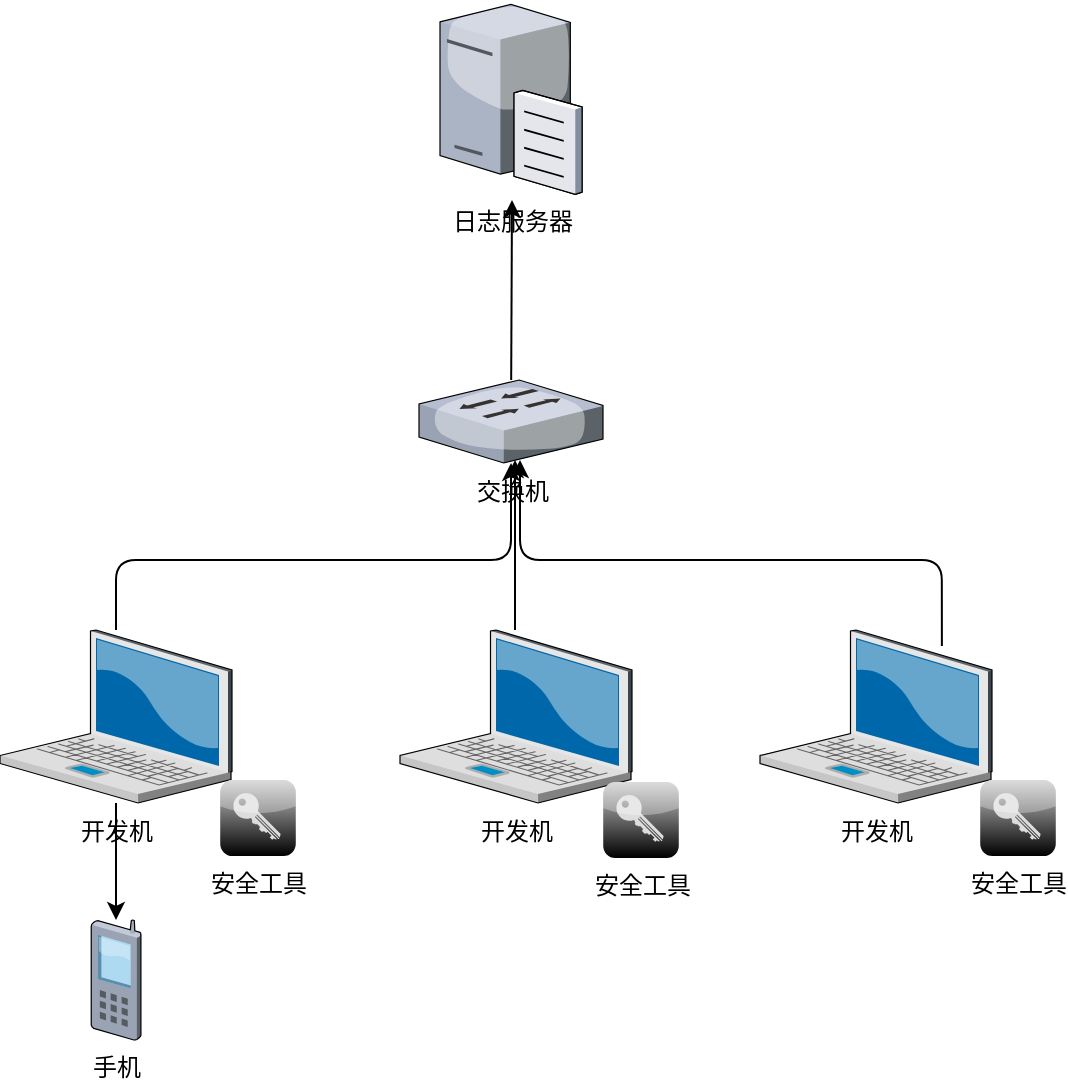 <mxfile version="14.2.7" type="github">
  <diagram name="Page-1" id="822b0af5-4adb-64df-f703-e8dfc1f81529">
    <mxGraphModel dx="322" dy="794" grid="1" gridSize="10" guides="1" tooltips="1" connect="1" arrows="1" fold="1" page="1" pageScale="1" pageWidth="1100" pageHeight="850" background="#ffffff" math="0" shadow="0">
      <root>
        <mxCell id="0" />
        <mxCell id="1" parent="0" />
        <mxCell id="7d933b09d9755ecc-5" value="日志服务器" style="verticalLabelPosition=bottom;aspect=fixed;html=1;verticalAlign=top;strokeColor=none;shape=mxgraph.citrix.file_server;rounded=0;shadow=0;comic=0;fontFamily=Verdana;" parent="1" vertex="1">
          <mxGeometry x="1460" y="110" width="71" height="97" as="geometry" />
        </mxCell>
        <mxCell id="qxqGiYVcBU2rSHE7fj82-1" value="开发机" style="verticalLabelPosition=bottom;aspect=fixed;html=1;verticalAlign=top;strokeColor=none;align=center;outlineConnect=0;shape=mxgraph.citrix.laptop_2;" parent="1" vertex="1">
          <mxGeometry x="1240" y="425" width="116" height="86.5" as="geometry" />
        </mxCell>
        <mxCell id="qxqGiYVcBU2rSHE7fj82-2" value="手机" style="verticalLabelPosition=bottom;aspect=fixed;html=1;verticalAlign=top;strokeColor=none;align=center;outlineConnect=0;shape=mxgraph.citrix.cell_phone;" parent="1" vertex="1">
          <mxGeometry x="1285.5" y="570" width="25" height="60" as="geometry" />
        </mxCell>
        <mxCell id="qxqGiYVcBU2rSHE7fj82-3" value="交换机" style="verticalLabelPosition=bottom;aspect=fixed;html=1;verticalAlign=top;strokeColor=none;align=center;outlineConnect=0;shape=mxgraph.citrix.switch;" parent="1" vertex="1">
          <mxGeometry x="1449.5" y="300" width="92" height="41.5" as="geometry" />
        </mxCell>
        <mxCell id="qxqGiYVcBU2rSHE7fj82-5" value="" style="edgeStyle=elbowEdgeStyle;elbow=vertical;endArrow=classic;html=1;" parent="1" source="qxqGiYVcBU2rSHE7fj82-1" target="qxqGiYVcBU2rSHE7fj82-3" edge="1">
          <mxGeometry width="50" height="50" relative="1" as="geometry">
            <mxPoint x="1330" y="440" as="sourcePoint" />
            <mxPoint x="1380" y="390" as="targetPoint" />
            <Array as="points">
              <mxPoint x="1400" y="390" />
            </Array>
          </mxGeometry>
        </mxCell>
        <mxCell id="qxqGiYVcBU2rSHE7fj82-10" value="" style="endArrow=classic;html=1;" parent="1" source="qxqGiYVcBU2rSHE7fj82-3" edge="1">
          <mxGeometry width="50" height="50" relative="1" as="geometry">
            <mxPoint x="1190" y="460" as="sourcePoint" />
            <mxPoint x="1496" y="210" as="targetPoint" />
          </mxGeometry>
        </mxCell>
        <mxCell id="qxqGiYVcBU2rSHE7fj82-13" value="" style="endArrow=classic;html=1;" parent="1" source="qxqGiYVcBU2rSHE7fj82-1" target="qxqGiYVcBU2rSHE7fj82-2" edge="1">
          <mxGeometry width="50" height="50" relative="1" as="geometry">
            <mxPoint x="1180" y="240" as="sourcePoint" />
            <mxPoint x="1130" y="290" as="targetPoint" />
          </mxGeometry>
        </mxCell>
        <mxCell id="qxqGiYVcBU2rSHE7fj82-14" value="开发机" style="verticalLabelPosition=bottom;aspect=fixed;html=1;verticalAlign=top;strokeColor=none;align=center;outlineConnect=0;shape=mxgraph.citrix.laptop_2;" parent="1" vertex="1">
          <mxGeometry x="1440" y="425" width="116" height="86.5" as="geometry" />
        </mxCell>
        <mxCell id="qxqGiYVcBU2rSHE7fj82-15" value="开发机" style="verticalLabelPosition=bottom;aspect=fixed;html=1;verticalAlign=top;strokeColor=none;align=center;outlineConnect=0;shape=mxgraph.citrix.laptop_2;" parent="1" vertex="1">
          <mxGeometry x="1620" y="425" width="116" height="86.5" as="geometry" />
        </mxCell>
        <mxCell id="qxqGiYVcBU2rSHE7fj82-18" value="" style="edgeStyle=segmentEdgeStyle;endArrow=classic;html=1;" parent="1" edge="1">
          <mxGeometry width="50" height="50" relative="1" as="geometry">
            <mxPoint x="1497.5" y="425" as="sourcePoint" />
            <mxPoint x="1497.5" y="340" as="targetPoint" />
            <Array as="points">
              <mxPoint x="1497.5" y="400" />
              <mxPoint x="1497.5" y="400" />
            </Array>
          </mxGeometry>
        </mxCell>
        <mxCell id="qxqGiYVcBU2rSHE7fj82-19" value="" style="edgeStyle=segmentEdgeStyle;endArrow=classic;html=1;exitX=0.784;exitY=0.092;exitDx=0;exitDy=0;exitPerimeter=0;" parent="1" source="qxqGiYVcBU2rSHE7fj82-15" edge="1">
          <mxGeometry width="50" height="50" relative="1" as="geometry">
            <mxPoint x="1710" y="420" as="sourcePoint" />
            <mxPoint x="1500" y="340" as="targetPoint" />
            <Array as="points">
              <mxPoint x="1711" y="390" />
              <mxPoint x="1500" y="390" />
            </Array>
          </mxGeometry>
        </mxCell>
        <mxCell id="EbFm5AuSY45jp7-MmSeE-1" value="安全工具" style="verticalLabelPosition=bottom;aspect=fixed;html=1;verticalAlign=top;strokeColor=none;align=center;outlineConnect=0;shape=mxgraph.citrix.role_security;fillColor=#CCCCCC;gradientColor=#000000;gradientDirection=south;" vertex="1" parent="1">
          <mxGeometry x="1350" y="500" width="38" height="38" as="geometry" />
        </mxCell>
        <mxCell id="EbFm5AuSY45jp7-MmSeE-2" value="安全工具" style="verticalLabelPosition=bottom;aspect=fixed;html=1;verticalAlign=top;strokeColor=none;align=center;outlineConnect=0;shape=mxgraph.citrix.role_security;fillColor=#CCCCCC;gradientColor=#000000;gradientDirection=south;" vertex="1" parent="1">
          <mxGeometry x="1541.5" y="501" width="38" height="38" as="geometry" />
        </mxCell>
        <mxCell id="EbFm5AuSY45jp7-MmSeE-3" value="安全工具" style="verticalLabelPosition=bottom;aspect=fixed;html=1;verticalAlign=top;strokeColor=none;align=center;outlineConnect=0;shape=mxgraph.citrix.role_security;fillColor=#CCCCCC;gradientColor=#000000;gradientDirection=south;" vertex="1" parent="1">
          <mxGeometry x="1730" y="500" width="38" height="38" as="geometry" />
        </mxCell>
      </root>
    </mxGraphModel>
  </diagram>
</mxfile>
